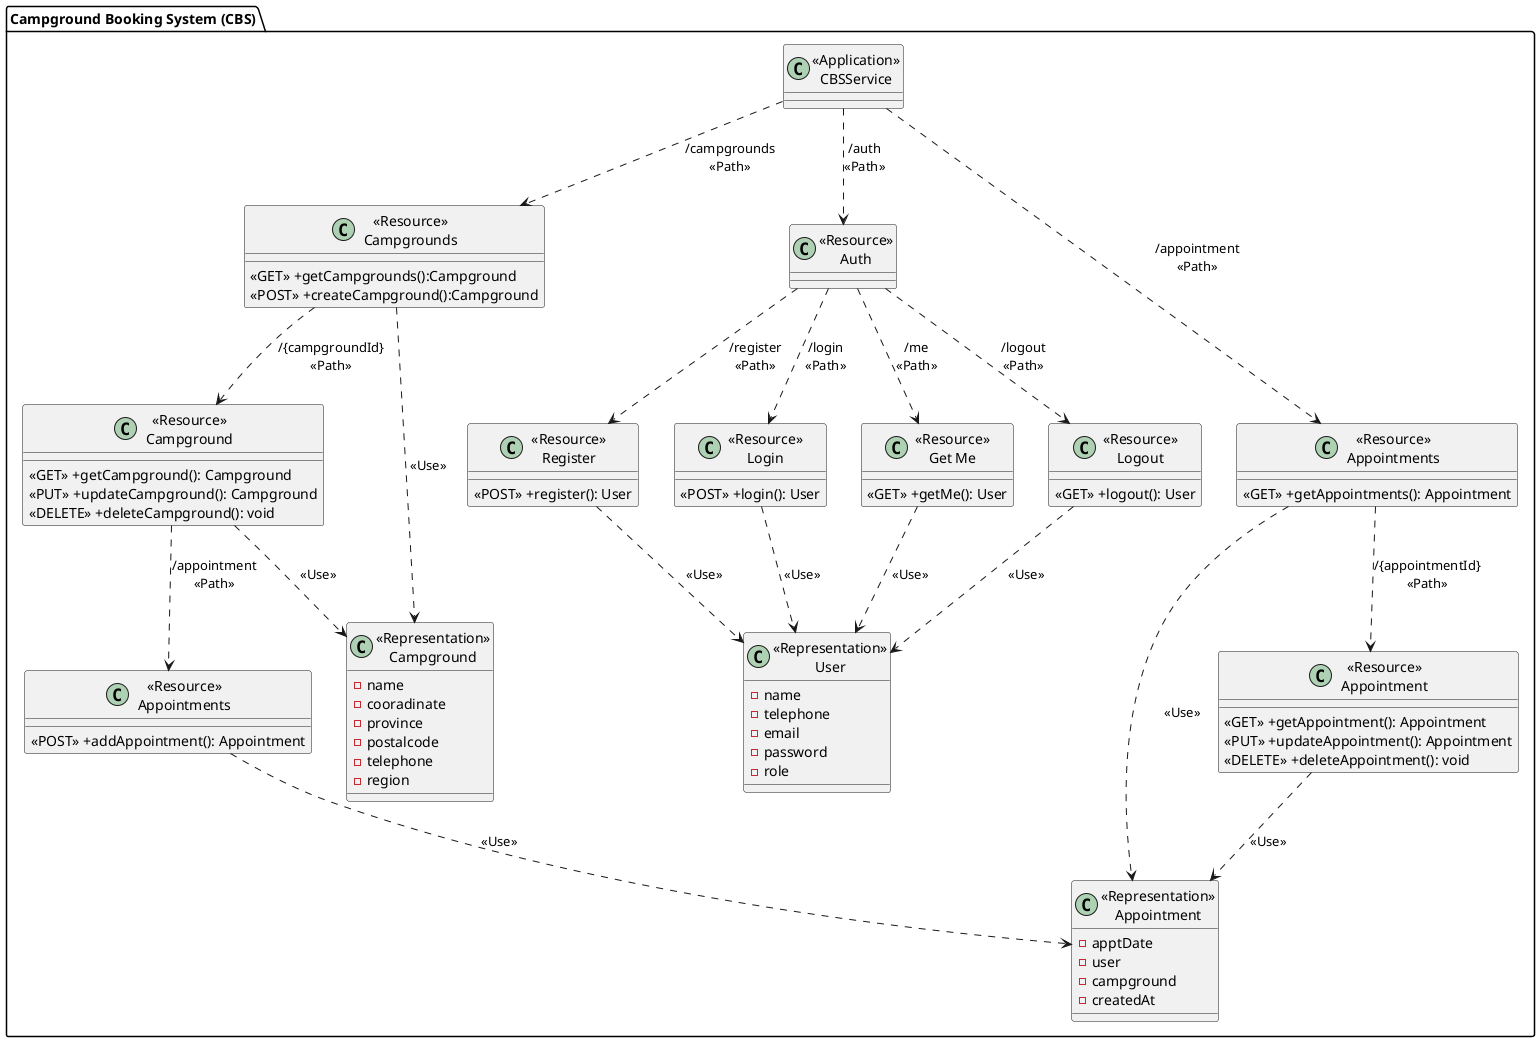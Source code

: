 @startuml Campground Booking System (CBS)

package "Campground Booking System (CBS)"{
    class "<<Application>>\nCBSService" as CBSService{}

    class "<<Resource>>\nCampgrounds" as ResourceCampgrounds{
        <<GET>> +getCampgrounds():Campground
        <<POST>> +createCampground():Campground
    }

    class "<<Resource>>\nCampground" as ResourceCampground {
        <<GET>> +getCampground(): Campground
        <<PUT>> +updateCampground(): Campground
        <<DELETE>> +deleteCampground(): void
    }

    class "<<Representation>>\nCampground" as RepresentationCampground {
        -name
        -cooradinate
        -province
        -postalcode
        -telephone
        -region
    }

    class "<<Resource>>\nAuth" as ResourceAuth{
        
    }

    class "<<Resource>>\nRegister" as RegisterService {
        <<POST>> +register(): User
    }

    class "<<Resource>>\nLogin" as LoginService {
        <<POST>> +login(): User
    }

    class "<<Resource>>\nGet Me" as GetMeService {
        <<GET>> +getMe(): User
    }
    class "<<Resource>>\nLogout" as LogoutService {
        <<GET>> +logout(): User
    }

    class "<<Representation>>\nUser" as RepresentationUser {
        -name
        -telephone
        -email
        -password
        -role
    }

    class "<<Resource>>\nAppointments" as ResourceAppointments{
        <<GET>> +getAppointments(): Appointment
    }

    class "<<Resource>>\nAppointments" as AddResourceAppointments{
        <<POST>> +addAppointment(): Appointment
    }

    class "<<Resource>>\nAppointment" as ResourceAppointment{
        <<GET>> +getAppointment(): Appointment
        <<PUT>> +updateAppointment(): Appointment
        <<DELETE>> +deleteAppointment(): void
    }

    class "<<Representation>>\nAppointment" as RepresentationAppointment {
        -apptDate
        -user
        -campground
        -createdAt
    }
}

CBSService ..> ResourceCampgrounds:"/campgrounds\n<<Path>>"
ResourceCampgrounds ..> ResourceCampground: "/{campgroundId}\n<<Path>>"
ResourceCampgrounds ..> RepresentationCampground: "<<Use>>"
ResourceCampground ..> AddResourceAppointments: "/appointment\n<<Path>>"
ResourceCampground ..> RepresentationCampground: "<<Use>>"

CBSService ..> ResourceAppointments: "/appointment\n<<Path>>"
ResourceAppointments ..> ResourceAppointment: "/{appointmentId}\n<<Path>>"
ResourceAppointment ..> RepresentationAppointment: "<<Use>>"
ResourceAppointments ..> RepresentationAppointment: "<<Use>>"
AddResourceAppointments ..> RepresentationAppointment: "<<Use>>"

CBSService ..> ResourceAuth:"/auth\n<<Path>>"
ResourceAuth ..> RegisterService: "/register\n<<Path>>"
ResourceAuth ..> LoginService: "/login\n<<Path>>"
ResourceAuth ..> GetMeService: "/me\n<<Path>>"
ResourceAuth ..> LogoutService: "/logout\n<<Path>>"
RegisterService ..> RepresentationUser: "<<Use>>"
LoginService ..> RepresentationUser: "<<Use>>"
GetMeService ..> RepresentationUser: "<<Use>>"
LogoutService ..> RepresentationUser: "<<Use>>"


@enduml